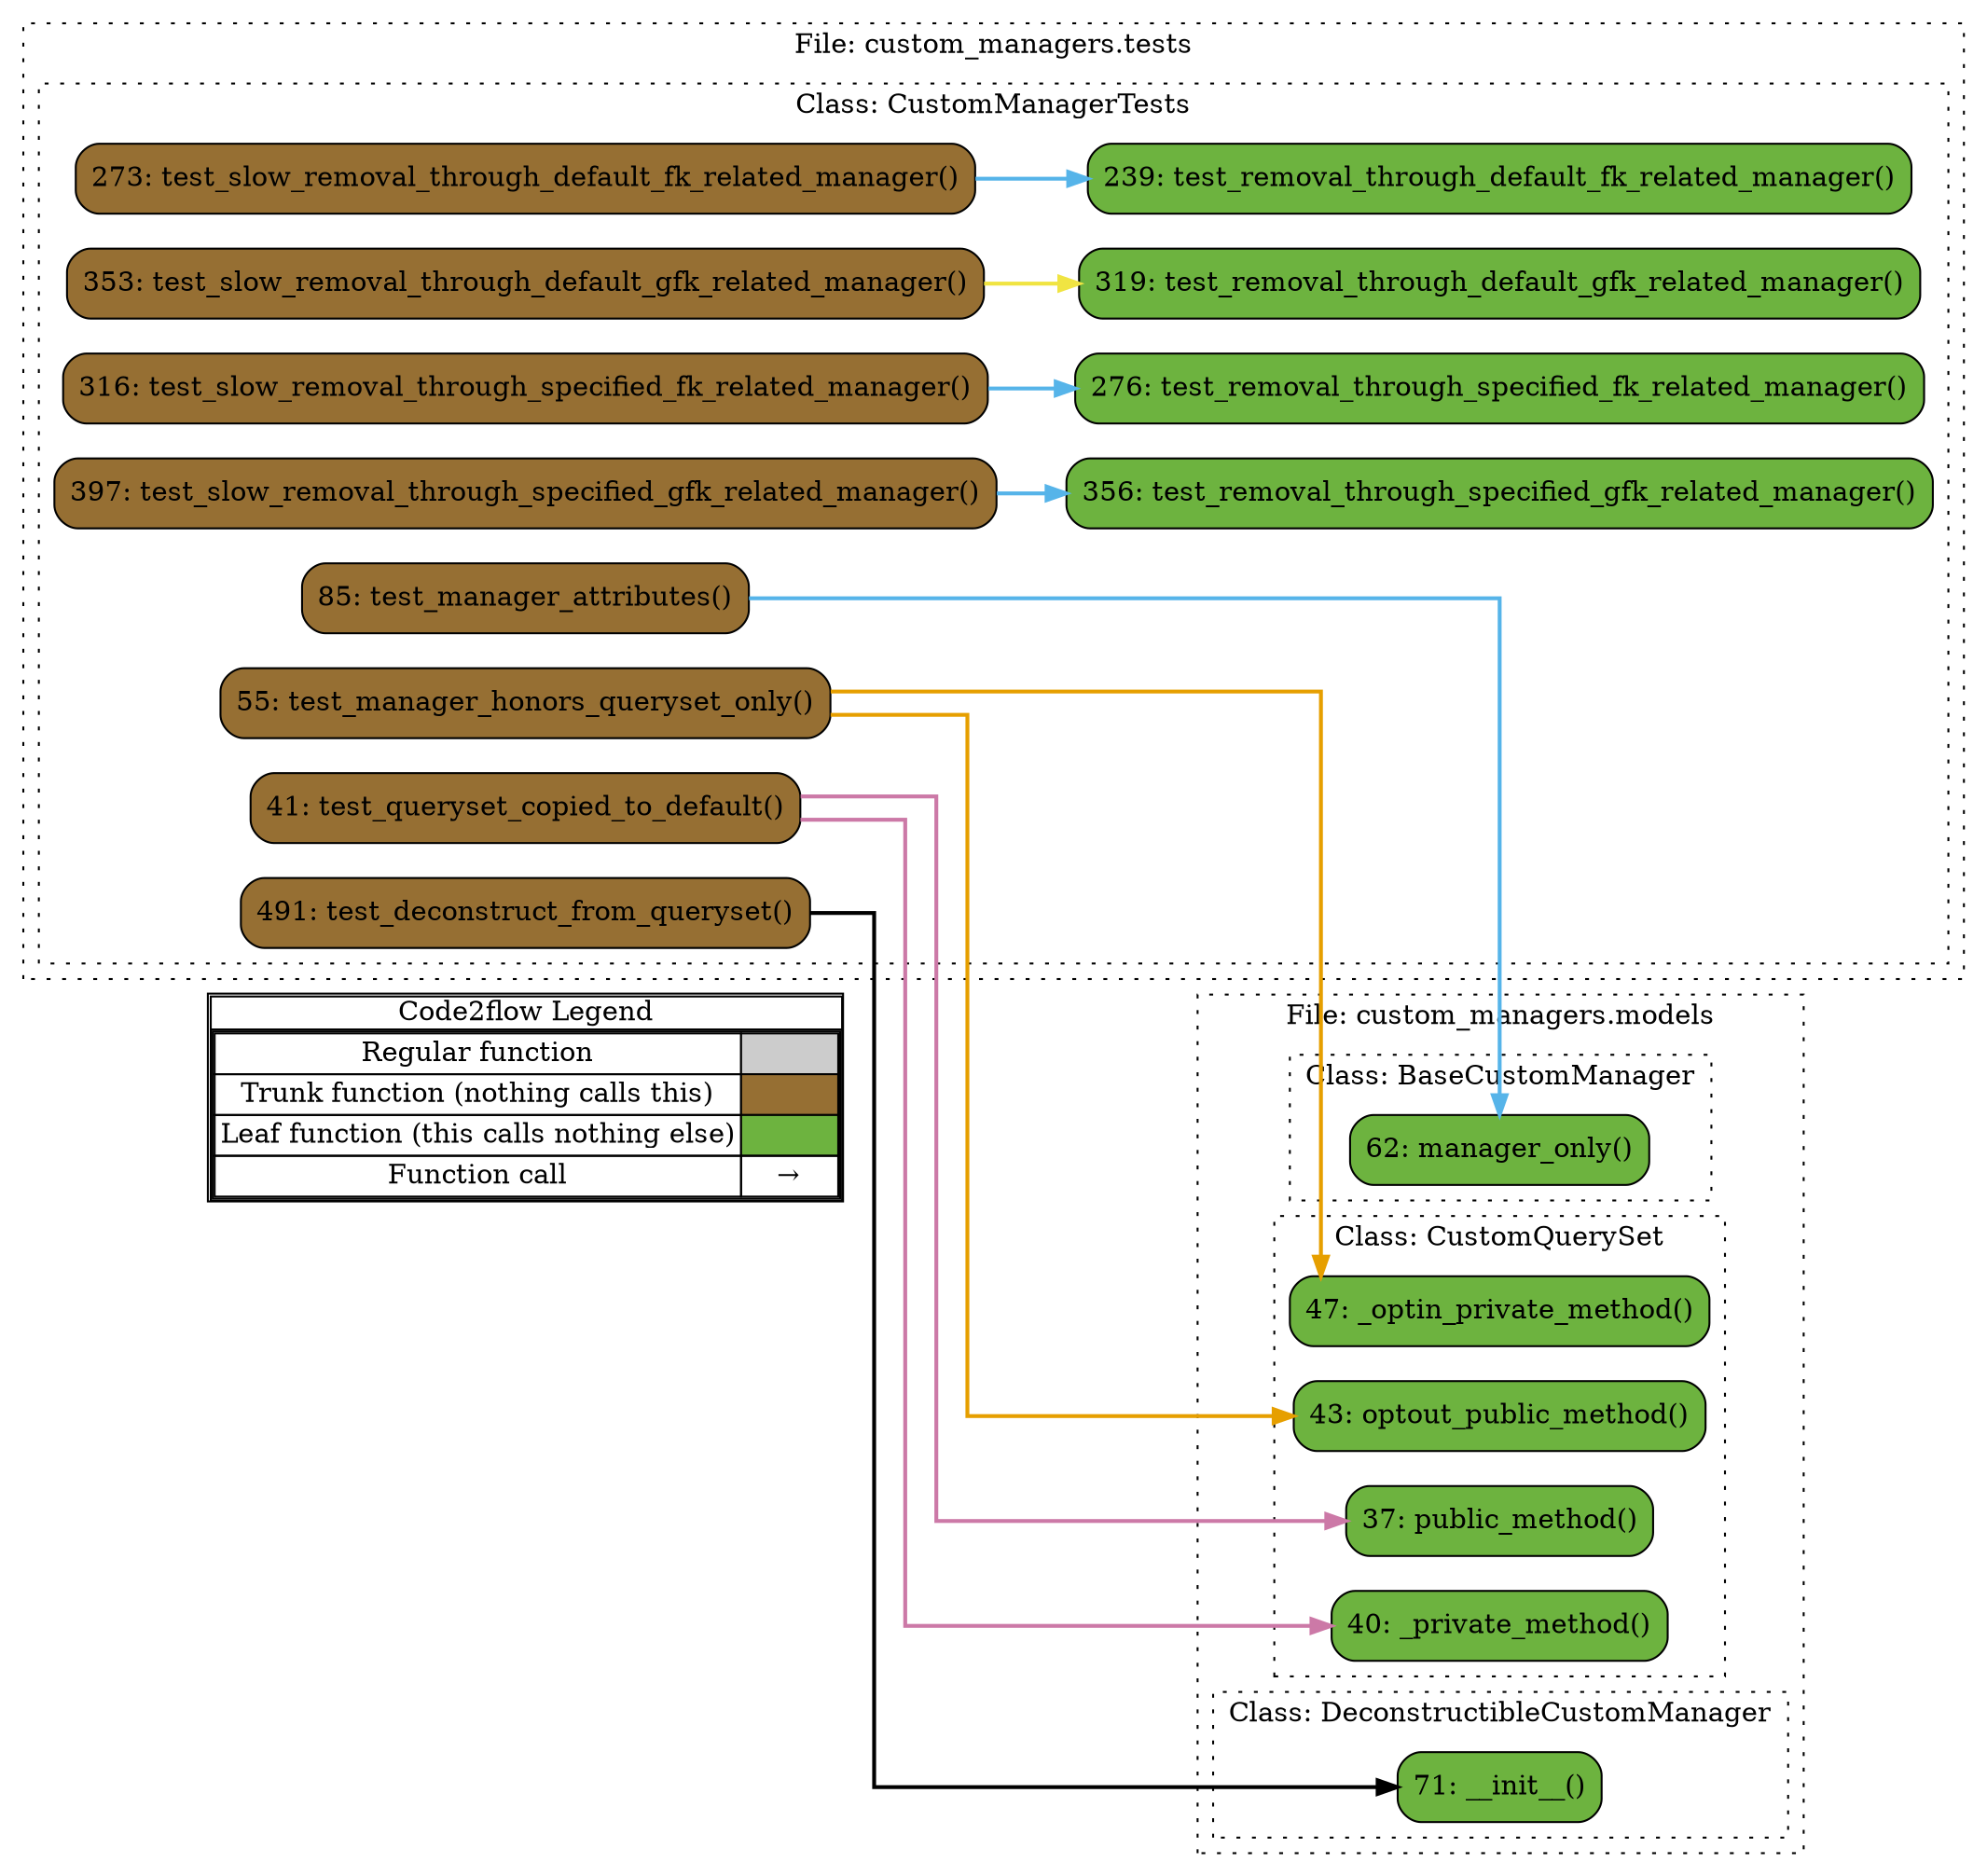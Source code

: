 digraph G {
concentrate=true;
splines="ortho";
rankdir="LR";
subgraph legend{
    rank = min;
    label = "legend";
    Legend [shape=none, margin=0, label = <
        <table cellspacing="0" cellpadding="0" border="1"><tr><td>Code2flow Legend</td></tr><tr><td>
        <table cellspacing="0">
        <tr><td>Regular function</td><td width="50px" bgcolor='#cccccc'></td></tr>
        <tr><td>Trunk function (nothing calls this)</td><td bgcolor='#966F33'></td></tr>
        <tr><td>Leaf function (this calls nothing else)</td><td bgcolor='#6db33f'></td></tr>
        <tr><td>Function call</td><td><font color='black'>&#8594;</font></td></tr>
        </table></td></tr></table>
        >];
}node_c73ec203 [label="62: manager_only()" name="custom_managers.models::BaseCustomManager.manager_only" shape="rect" style="rounded,filled" fillcolor="#6db33f" ];
node_0d1cf6a6 [label="47: _optin_private_method()" name="custom_managers.models::CustomQuerySet._optin_private_method" shape="rect" style="rounded,filled" fillcolor="#6db33f" ];
node_5043f105 [label="40: _private_method()" name="custom_managers.models::CustomQuerySet._private_method" shape="rect" style="rounded,filled" fillcolor="#6db33f" ];
node_9ebf75db [label="43: optout_public_method()" name="custom_managers.models::CustomQuerySet.optout_public_method" shape="rect" style="rounded,filled" fillcolor="#6db33f" ];
node_303f3bc3 [label="37: public_method()" name="custom_managers.models::CustomQuerySet.public_method" shape="rect" style="rounded,filled" fillcolor="#6db33f" ];
node_5e13d2cb [label="71: __init__()" name="custom_managers.models::DeconstructibleCustomManager.__init__" shape="rect" style="rounded,filled" fillcolor="#6db33f" ];
node_50ed05b0 [label="491: test_deconstruct_from_queryset()" name="custom_managers.tests::CustomManagerTests.test_deconstruct_from_queryset" shape="rect" style="rounded,filled" fillcolor="#966F33" ];
node_e7c8891a [label="85: test_manager_attributes()" name="custom_managers.tests::CustomManagerTests.test_manager_attributes" shape="rect" style="rounded,filled" fillcolor="#966F33" ];
node_2f4f3ef9 [label="55: test_manager_honors_queryset_only()" name="custom_managers.tests::CustomManagerTests.test_manager_honors_queryset_only" shape="rect" style="rounded,filled" fillcolor="#966F33" ];
node_e04e9adf [label="41: test_queryset_copied_to_default()" name="custom_managers.tests::CustomManagerTests.test_queryset_copied_to_default" shape="rect" style="rounded,filled" fillcolor="#966F33" ];
node_addd1c5c [label="239: test_removal_through_default_fk_related_manager()" name="custom_managers.tests::CustomManagerTests.test_removal_through_default_fk_related_manager" shape="rect" style="rounded,filled" fillcolor="#6db33f" ];
node_57a4377f [label="319: test_removal_through_default_gfk_related_manager()" name="custom_managers.tests::CustomManagerTests.test_removal_through_default_gfk_related_manager" shape="rect" style="rounded,filled" fillcolor="#6db33f" ];
node_c0350f3e [label="276: test_removal_through_specified_fk_related_manager()" name="custom_managers.tests::CustomManagerTests.test_removal_through_specified_fk_related_manager" shape="rect" style="rounded,filled" fillcolor="#6db33f" ];
node_a0489f11 [label="356: test_removal_through_specified_gfk_related_manager()" name="custom_managers.tests::CustomManagerTests.test_removal_through_specified_gfk_related_manager" shape="rect" style="rounded,filled" fillcolor="#6db33f" ];
node_cc1697c2 [label="273: test_slow_removal_through_default_fk_related_manager()" name="custom_managers.tests::CustomManagerTests.test_slow_removal_through_default_fk_related_manager" shape="rect" style="rounded,filled" fillcolor="#966F33" ];
node_bde89444 [label="353: test_slow_removal_through_default_gfk_related_manager()" name="custom_managers.tests::CustomManagerTests.test_slow_removal_through_default_gfk_related_manager" shape="rect" style="rounded,filled" fillcolor="#966F33" ];
node_89f9c56a [label="316: test_slow_removal_through_specified_fk_related_manager()" name="custom_managers.tests::CustomManagerTests.test_slow_removal_through_specified_fk_related_manager" shape="rect" style="rounded,filled" fillcolor="#966F33" ];
node_7b2f1362 [label="397: test_slow_removal_through_specified_gfk_related_manager()" name="custom_managers.tests::CustomManagerTests.test_slow_removal_through_specified_gfk_related_manager" shape="rect" style="rounded,filled" fillcolor="#966F33" ];
node_50ed05b0 -> node_5e13d2cb [color="#000000" penwidth="2"];
node_50ed05b0 -> node_5e13d2cb [color="#000000" penwidth="2"];
node_e7c8891a -> node_c73ec203 [color="#56B4E9" penwidth="2"];
node_2f4f3ef9 -> node_0d1cf6a6 [color="#E69F00" penwidth="2"];
node_2f4f3ef9 -> node_9ebf75db [color="#E69F00" penwidth="2"];
node_e04e9adf -> node_5043f105 [color="#CC79A7" penwidth="2"];
node_e04e9adf -> node_303f3bc3 [color="#CC79A7" penwidth="2"];
node_cc1697c2 -> node_addd1c5c [color="#56B4E9" penwidth="2"];
node_bde89444 -> node_57a4377f [color="#F0E442" penwidth="2"];
node_89f9c56a -> node_c0350f3e [color="#56B4E9" penwidth="2"];
node_7b2f1362 -> node_a0489f11 [color="#56B4E9" penwidth="2"];
subgraph cluster_b399746d {
    label="File: custom_managers.models";
    name="custom_managers.models";
    style="filled";
    graph[style=dotted];
    subgraph cluster_86f10d73 {
        node_303f3bc3 node_5043f105 node_9ebf75db node_0d1cf6a6;
        label="Class: CustomQuerySet";
        name="CustomQuerySet";
        style="filled";
        graph[style=dotted];
    };
    subgraph cluster_635a3d1b {
        node_c73ec203;
        label="Class: BaseCustomManager";
        name="BaseCustomManager";
        style="filled";
        graph[style=dotted];
    };
    subgraph cluster_272b1036 {
        node_5e13d2cb;
        label="Class: DeconstructibleCustomManager";
        name="DeconstructibleCustomManager";
        style="filled";
        graph[style=dotted];
    };
};
subgraph cluster_904e96da {
    label="File: custom_managers.tests";
    name="custom_managers.tests";
    style="filled";
    graph[style=dotted];
    subgraph cluster_87bda92a {
        node_e04e9adf node_2f4f3ef9 node_e7c8891a node_addd1c5c node_cc1697c2 node_c0350f3e node_89f9c56a node_57a4377f node_bde89444 node_a0489f11 node_7b2f1362 node_50ed05b0;
        label="Class: CustomManagerTests";
        name="CustomManagerTests";
        style="filled";
        graph[style=dotted];
    };
};
}
